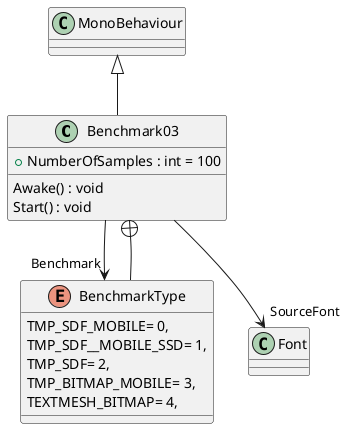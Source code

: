 @startuml
class Benchmark03 {
    + NumberOfSamples : int = 100
    Awake() : void
    Start() : void
}
enum BenchmarkType {
    TMP_SDF_MOBILE= 0,
    TMP_SDF__MOBILE_SSD= 1,
    TMP_SDF= 2,
    TMP_BITMAP_MOBILE= 3,
    TEXTMESH_BITMAP= 4,
}
MonoBehaviour <|-- Benchmark03
Benchmark03 --> "Benchmark" BenchmarkType
Benchmark03 --> "SourceFont" Font
Benchmark03 +-- BenchmarkType
@enduml
